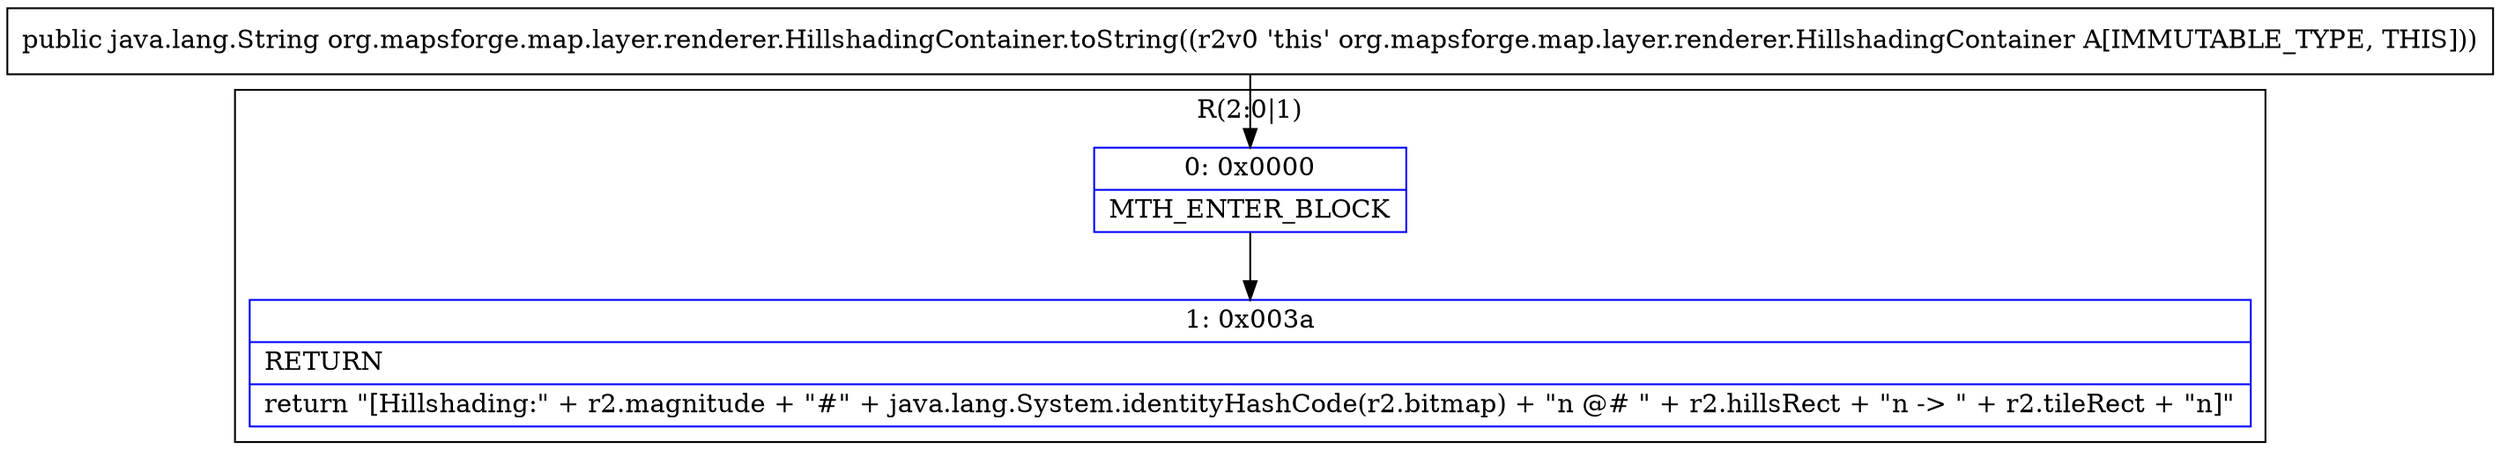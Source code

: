 digraph "CFG fororg.mapsforge.map.layer.renderer.HillshadingContainer.toString()Ljava\/lang\/String;" {
subgraph cluster_Region_1545675199 {
label = "R(2:0|1)";
node [shape=record,color=blue];
Node_0 [shape=record,label="{0\:\ 0x0000|MTH_ENTER_BLOCK\l}"];
Node_1 [shape=record,label="{1\:\ 0x003a|RETURN\l|return \"[Hillshading:\" + r2.magnitude + \"#\" + java.lang.System.identityHashCode(r2.bitmap) + \"n @# \" + r2.hillsRect + \"n \-\> \" + r2.tileRect + \"n]\"\l}"];
}
MethodNode[shape=record,label="{public java.lang.String org.mapsforge.map.layer.renderer.HillshadingContainer.toString((r2v0 'this' org.mapsforge.map.layer.renderer.HillshadingContainer A[IMMUTABLE_TYPE, THIS])) }"];
MethodNode -> Node_0;
Node_0 -> Node_1;
}

